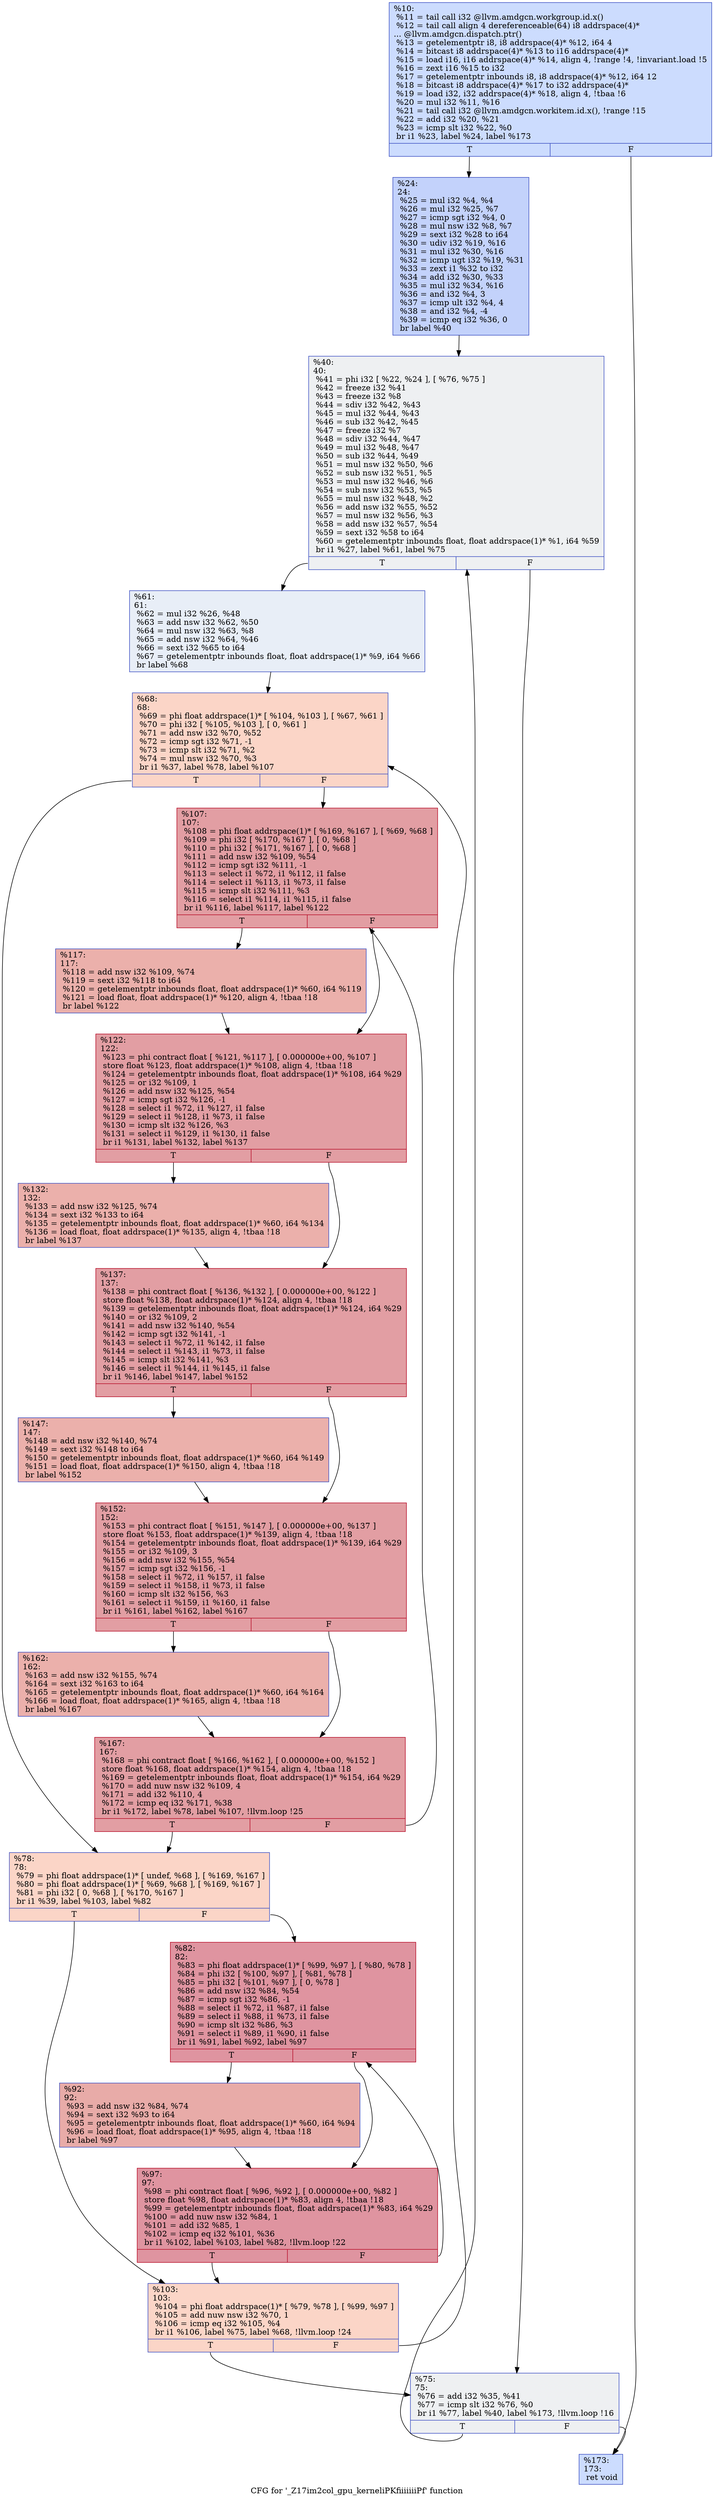 digraph "CFG for '_Z17im2col_gpu_kerneliPKfiiiiiiiPf' function" {
	label="CFG for '_Z17im2col_gpu_kerneliPKfiiiiiiiPf' function";

	Node0x64a2440 [shape=record,color="#3d50c3ff", style=filled, fillcolor="#8caffe70",label="{%10:\l  %11 = tail call i32 @llvm.amdgcn.workgroup.id.x()\l  %12 = tail call align 4 dereferenceable(64) i8 addrspace(4)*\l... @llvm.amdgcn.dispatch.ptr()\l  %13 = getelementptr i8, i8 addrspace(4)* %12, i64 4\l  %14 = bitcast i8 addrspace(4)* %13 to i16 addrspace(4)*\l  %15 = load i16, i16 addrspace(4)* %14, align 4, !range !4, !invariant.load !5\l  %16 = zext i16 %15 to i32\l  %17 = getelementptr inbounds i8, i8 addrspace(4)* %12, i64 12\l  %18 = bitcast i8 addrspace(4)* %17 to i32 addrspace(4)*\l  %19 = load i32, i32 addrspace(4)* %18, align 4, !tbaa !6\l  %20 = mul i32 %11, %16\l  %21 = tail call i32 @llvm.amdgcn.workitem.id.x(), !range !15\l  %22 = add i32 %20, %21\l  %23 = icmp slt i32 %22, %0\l  br i1 %23, label %24, label %173\l|{<s0>T|<s1>F}}"];
	Node0x64a2440:s0 -> Node0x64a5230;
	Node0x64a2440:s1 -> Node0x64a52c0;
	Node0x64a5230 [shape=record,color="#3d50c3ff", style=filled, fillcolor="#779af770",label="{%24:\l24:                                               \l  %25 = mul i32 %4, %4\l  %26 = mul i32 %25, %7\l  %27 = icmp sgt i32 %4, 0\l  %28 = mul nsw i32 %8, %7\l  %29 = sext i32 %28 to i64\l  %30 = udiv i32 %19, %16\l  %31 = mul i32 %30, %16\l  %32 = icmp ugt i32 %19, %31\l  %33 = zext i1 %32 to i32\l  %34 = add i32 %30, %33\l  %35 = mul i32 %34, %16\l  %36 = and i32 %4, 3\l  %37 = icmp ult i32 %4, 4\l  %38 = and i32 %4, -4\l  %39 = icmp eq i32 %36, 0\l  br label %40\l}"];
	Node0x64a5230 -> Node0x64a5dd0;
	Node0x64a5dd0 [shape=record,color="#3d50c3ff", style=filled, fillcolor="#d9dce170",label="{%40:\l40:                                               \l  %41 = phi i32 [ %22, %24 ], [ %76, %75 ]\l  %42 = freeze i32 %41\l  %43 = freeze i32 %8\l  %44 = sdiv i32 %42, %43\l  %45 = mul i32 %44, %43\l  %46 = sub i32 %42, %45\l  %47 = freeze i32 %7\l  %48 = sdiv i32 %44, %47\l  %49 = mul i32 %48, %47\l  %50 = sub i32 %44, %49\l  %51 = mul nsw i32 %50, %6\l  %52 = sub nsw i32 %51, %5\l  %53 = mul nsw i32 %46, %6\l  %54 = sub nsw i32 %53, %5\l  %55 = mul nsw i32 %48, %2\l  %56 = add nsw i32 %55, %52\l  %57 = mul nsw i32 %56, %3\l  %58 = add nsw i32 %57, %54\l  %59 = sext i32 %58 to i64\l  %60 = getelementptr inbounds float, float addrspace(1)* %1, i64 %59\l  br i1 %27, label %61, label %75\l|{<s0>T|<s1>F}}"];
	Node0x64a5dd0:s0 -> Node0x64a6a40;
	Node0x64a5dd0:s1 -> Node0x64a5ec0;
	Node0x64a6a40 [shape=record,color="#3d50c3ff", style=filled, fillcolor="#cbd8ee70",label="{%61:\l61:                                               \l  %62 = mul i32 %26, %48\l  %63 = add nsw i32 %62, %50\l  %64 = mul nsw i32 %63, %8\l  %65 = add nsw i32 %64, %46\l  %66 = sext i32 %65 to i64\l  %67 = getelementptr inbounds float, float addrspace(1)* %9, i64 %66\l  br label %68\l}"];
	Node0x64a6a40 -> Node0x64a5a00;
	Node0x64a5a00 [shape=record,color="#3d50c3ff", style=filled, fillcolor="#f5a08170",label="{%68:\l68:                                               \l  %69 = phi float addrspace(1)* [ %104, %103 ], [ %67, %61 ]\l  %70 = phi i32 [ %105, %103 ], [ 0, %61 ]\l  %71 = add nsw i32 %70, %52\l  %72 = icmp sgt i32 %71, -1\l  %73 = icmp slt i32 %71, %2\l  %74 = mul nsw i32 %70, %3\l  br i1 %37, label %78, label %107\l|{<s0>T|<s1>F}}"];
	Node0x64a5a00:s0 -> Node0x64a76b0;
	Node0x64a5a00:s1 -> Node0x64a7740;
	Node0x64a5ec0 [shape=record,color="#3d50c3ff", style=filled, fillcolor="#d9dce170",label="{%75:\l75:                                               \l  %76 = add i32 %35, %41\l  %77 = icmp slt i32 %76, %0\l  br i1 %77, label %40, label %173, !llvm.loop !16\l|{<s0>T|<s1>F}}"];
	Node0x64a5ec0:s0 -> Node0x64a5dd0;
	Node0x64a5ec0:s1 -> Node0x64a52c0;
	Node0x64a76b0 [shape=record,color="#3d50c3ff", style=filled, fillcolor="#f5a08170",label="{%78:\l78:                                               \l  %79 = phi float addrspace(1)* [ undef, %68 ], [ %169, %167 ]\l  %80 = phi float addrspace(1)* [ %69, %68 ], [ %169, %167 ]\l  %81 = phi i32 [ 0, %68 ], [ %170, %167 ]\l  br i1 %39, label %103, label %82\l|{<s0>T|<s1>F}}"];
	Node0x64a76b0:s0 -> Node0x64a71e0;
	Node0x64a76b0:s1 -> Node0x64a8230;
	Node0x64a8230 [shape=record,color="#b70d28ff", style=filled, fillcolor="#b70d2870",label="{%82:\l82:                                               \l  %83 = phi float addrspace(1)* [ %99, %97 ], [ %80, %78 ]\l  %84 = phi i32 [ %100, %97 ], [ %81, %78 ]\l  %85 = phi i32 [ %101, %97 ], [ 0, %78 ]\l  %86 = add nsw i32 %84, %54\l  %87 = icmp sgt i32 %86, -1\l  %88 = select i1 %72, i1 %87, i1 false\l  %89 = select i1 %88, i1 %73, i1 false\l  %90 = icmp slt i32 %86, %3\l  %91 = select i1 %89, i1 %90, i1 false\l  br i1 %91, label %92, label %97\l|{<s0>T|<s1>F}}"];
	Node0x64a8230:s0 -> Node0x64a8b10;
	Node0x64a8230:s1 -> Node0x64a83a0;
	Node0x64a8b10 [shape=record,color="#3d50c3ff", style=filled, fillcolor="#cc403a70",label="{%92:\l92:                                               \l  %93 = add nsw i32 %84, %74\l  %94 = sext i32 %93 to i64\l  %95 = getelementptr inbounds float, float addrspace(1)* %60, i64 %94\l  %96 = load float, float addrspace(1)* %95, align 4, !tbaa !18\l  br label %97\l}"];
	Node0x64a8b10 -> Node0x64a83a0;
	Node0x64a83a0 [shape=record,color="#b70d28ff", style=filled, fillcolor="#b70d2870",label="{%97:\l97:                                               \l  %98 = phi contract float [ %96, %92 ], [ 0.000000e+00, %82 ]\l  store float %98, float addrspace(1)* %83, align 4, !tbaa !18\l  %99 = getelementptr inbounds float, float addrspace(1)* %83, i64 %29\l  %100 = add nuw nsw i32 %84, 1\l  %101 = add i32 %85, 1\l  %102 = icmp eq i32 %101, %36\l  br i1 %102, label %103, label %82, !llvm.loop !22\l|{<s0>T|<s1>F}}"];
	Node0x64a83a0:s0 -> Node0x64a71e0;
	Node0x64a83a0:s1 -> Node0x64a8230;
	Node0x64a71e0 [shape=record,color="#3d50c3ff", style=filled, fillcolor="#f5a08170",label="{%103:\l103:                                              \l  %104 = phi float addrspace(1)* [ %79, %78 ], [ %99, %97 ]\l  %105 = add nuw nsw i32 %70, 1\l  %106 = icmp eq i32 %105, %4\l  br i1 %106, label %75, label %68, !llvm.loop !24\l|{<s0>T|<s1>F}}"];
	Node0x64a71e0:s0 -> Node0x64a5ec0;
	Node0x64a71e0:s1 -> Node0x64a5a00;
	Node0x64a7740 [shape=record,color="#b70d28ff", style=filled, fillcolor="#be242e70",label="{%107:\l107:                                              \l  %108 = phi float addrspace(1)* [ %169, %167 ], [ %69, %68 ]\l  %109 = phi i32 [ %170, %167 ], [ 0, %68 ]\l  %110 = phi i32 [ %171, %167 ], [ 0, %68 ]\l  %111 = add nsw i32 %109, %54\l  %112 = icmp sgt i32 %111, -1\l  %113 = select i1 %72, i1 %112, i1 false\l  %114 = select i1 %113, i1 %73, i1 false\l  %115 = icmp slt i32 %111, %3\l  %116 = select i1 %114, i1 %115, i1 false\l  br i1 %116, label %117, label %122\l|{<s0>T|<s1>F}}"];
	Node0x64a7740:s0 -> Node0x64aadb0;
	Node0x64a7740:s1 -> Node0x64aae40;
	Node0x64aadb0 [shape=record,color="#3d50c3ff", style=filled, fillcolor="#d24b4070",label="{%117:\l117:                                              \l  %118 = add nsw i32 %109, %74\l  %119 = sext i32 %118 to i64\l  %120 = getelementptr inbounds float, float addrspace(1)* %60, i64 %119\l  %121 = load float, float addrspace(1)* %120, align 4, !tbaa !18\l  br label %122\l}"];
	Node0x64aadb0 -> Node0x64aae40;
	Node0x64aae40 [shape=record,color="#b70d28ff", style=filled, fillcolor="#be242e70",label="{%122:\l122:                                              \l  %123 = phi contract float [ %121, %117 ], [ 0.000000e+00, %107 ]\l  store float %123, float addrspace(1)* %108, align 4, !tbaa !18\l  %124 = getelementptr inbounds float, float addrspace(1)* %108, i64 %29\l  %125 = or i32 %109, 1\l  %126 = add nsw i32 %125, %54\l  %127 = icmp sgt i32 %126, -1\l  %128 = select i1 %72, i1 %127, i1 false\l  %129 = select i1 %128, i1 %73, i1 false\l  %130 = icmp slt i32 %126, %3\l  %131 = select i1 %129, i1 %130, i1 false\l  br i1 %131, label %132, label %137\l|{<s0>T|<s1>F}}"];
	Node0x64aae40:s0 -> Node0x64a6f20;
	Node0x64aae40:s1 -> Node0x64a6f70;
	Node0x64a6f20 [shape=record,color="#3d50c3ff", style=filled, fillcolor="#d24b4070",label="{%132:\l132:                                              \l  %133 = add nsw i32 %125, %74\l  %134 = sext i32 %133 to i64\l  %135 = getelementptr inbounds float, float addrspace(1)* %60, i64 %134\l  %136 = load float, float addrspace(1)* %135, align 4, !tbaa !18\l  br label %137\l}"];
	Node0x64a6f20 -> Node0x64a6f70;
	Node0x64a6f70 [shape=record,color="#b70d28ff", style=filled, fillcolor="#be242e70",label="{%137:\l137:                                              \l  %138 = phi contract float [ %136, %132 ], [ 0.000000e+00, %122 ]\l  store float %138, float addrspace(1)* %124, align 4, !tbaa !18\l  %139 = getelementptr inbounds float, float addrspace(1)* %124, i64 %29\l  %140 = or i32 %109, 2\l  %141 = add nsw i32 %140, %54\l  %142 = icmp sgt i32 %141, -1\l  %143 = select i1 %72, i1 %142, i1 false\l  %144 = select i1 %143, i1 %73, i1 false\l  %145 = icmp slt i32 %141, %3\l  %146 = select i1 %144, i1 %145, i1 false\l  br i1 %146, label %147, label %152\l|{<s0>T|<s1>F}}"];
	Node0x64a6f70:s0 -> Node0x64ac670;
	Node0x64a6f70:s1 -> Node0x64ac6c0;
	Node0x64ac670 [shape=record,color="#3d50c3ff", style=filled, fillcolor="#d24b4070",label="{%147:\l147:                                              \l  %148 = add nsw i32 %140, %74\l  %149 = sext i32 %148 to i64\l  %150 = getelementptr inbounds float, float addrspace(1)* %60, i64 %149\l  %151 = load float, float addrspace(1)* %150, align 4, !tbaa !18\l  br label %152\l}"];
	Node0x64ac670 -> Node0x64ac6c0;
	Node0x64ac6c0 [shape=record,color="#b70d28ff", style=filled, fillcolor="#be242e70",label="{%152:\l152:                                              \l  %153 = phi contract float [ %151, %147 ], [ 0.000000e+00, %137 ]\l  store float %153, float addrspace(1)* %139, align 4, !tbaa !18\l  %154 = getelementptr inbounds float, float addrspace(1)* %139, i64 %29\l  %155 = or i32 %109, 3\l  %156 = add nsw i32 %155, %54\l  %157 = icmp sgt i32 %156, -1\l  %158 = select i1 %72, i1 %157, i1 false\l  %159 = select i1 %158, i1 %73, i1 false\l  %160 = icmp slt i32 %156, %3\l  %161 = select i1 %159, i1 %160, i1 false\l  br i1 %161, label %162, label %167\l|{<s0>T|<s1>F}}"];
	Node0x64ac6c0:s0 -> Node0x64ad070;
	Node0x64ac6c0:s1 -> Node0x64a7f20;
	Node0x64ad070 [shape=record,color="#3d50c3ff", style=filled, fillcolor="#d24b4070",label="{%162:\l162:                                              \l  %163 = add nsw i32 %155, %74\l  %164 = sext i32 %163 to i64\l  %165 = getelementptr inbounds float, float addrspace(1)* %60, i64 %164\l  %166 = load float, float addrspace(1)* %165, align 4, !tbaa !18\l  br label %167\l}"];
	Node0x64ad070 -> Node0x64a7f20;
	Node0x64a7f20 [shape=record,color="#b70d28ff", style=filled, fillcolor="#be242e70",label="{%167:\l167:                                              \l  %168 = phi contract float [ %166, %162 ], [ 0.000000e+00, %152 ]\l  store float %168, float addrspace(1)* %154, align 4, !tbaa !18\l  %169 = getelementptr inbounds float, float addrspace(1)* %154, i64 %29\l  %170 = add nuw nsw i32 %109, 4\l  %171 = add i32 %110, 4\l  %172 = icmp eq i32 %171, %38\l  br i1 %172, label %78, label %107, !llvm.loop !25\l|{<s0>T|<s1>F}}"];
	Node0x64a7f20:s0 -> Node0x64a76b0;
	Node0x64a7f20:s1 -> Node0x64a7740;
	Node0x64a52c0 [shape=record,color="#3d50c3ff", style=filled, fillcolor="#8caffe70",label="{%173:\l173:                                              \l  ret void\l}"];
}
